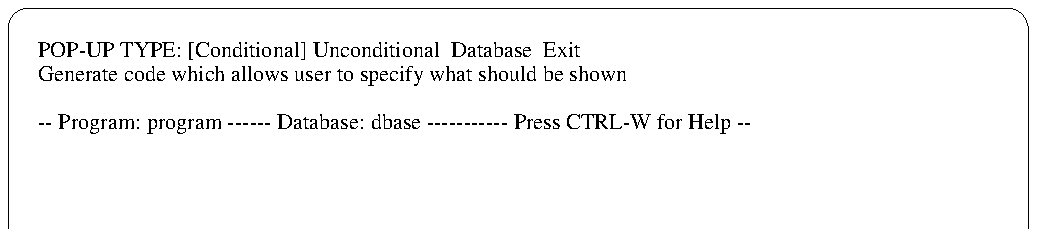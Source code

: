 '\" @(#)$Id: popmenu.pic,v 1.1 2002-06-16 07:36:14 afalout Exp $
'\" @(#)Picture: POPUP sub-menu
.if \n(H1=0 .sp 1.0i
.ps 8
.ft LP
.vs 10
.PS
Screen:
[
Ledge: line up    1.00i ; move to Ledge.n + ( 0.10i,  0.10i)
Tedge: line right 4.90i ; move to Tedge.e + ( 0.10i, -0.10i)
Redge: line down  1.00i ; move to Redge.s + (-0.10i, -0.10i)
Trc: arc radius 0.10i at Redge.n - (0.10i, 0) from Redge.n to Tedge.e
Tlc: arc cw radius 0.10i at Ledge.n + (0.10i, 0) from Ledge.n to Tedge.w
]
move to Screen.nw + (0.15i, -1*0.12i-0.10i)
Line1: "POP-UP TYPE: [Conditional] Unconditional  Database  Exit" ljust
move to Screen.nw + (0.15i, -2*0.12i-0.10i)
Line2: "Generate code which allows user to specify what should be shown" ljust
move to Screen.nw + (0.15i, -4*0.12i-0.10i)
Line4: "-- Program: program ------ Database: dbase ----------- Press CTRL-W for Help --" ljust
.PE
.ft
.ps
.vs
